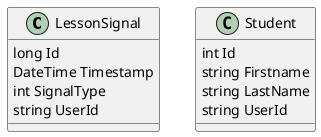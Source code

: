 @startuml

class LessonSignal {
    long Id
    DateTime Timestamp
    int SignalType 
    string UserId
}

class Student {
    int Id
    string Firstname
    string LastName
    string UserId
}
@enduml